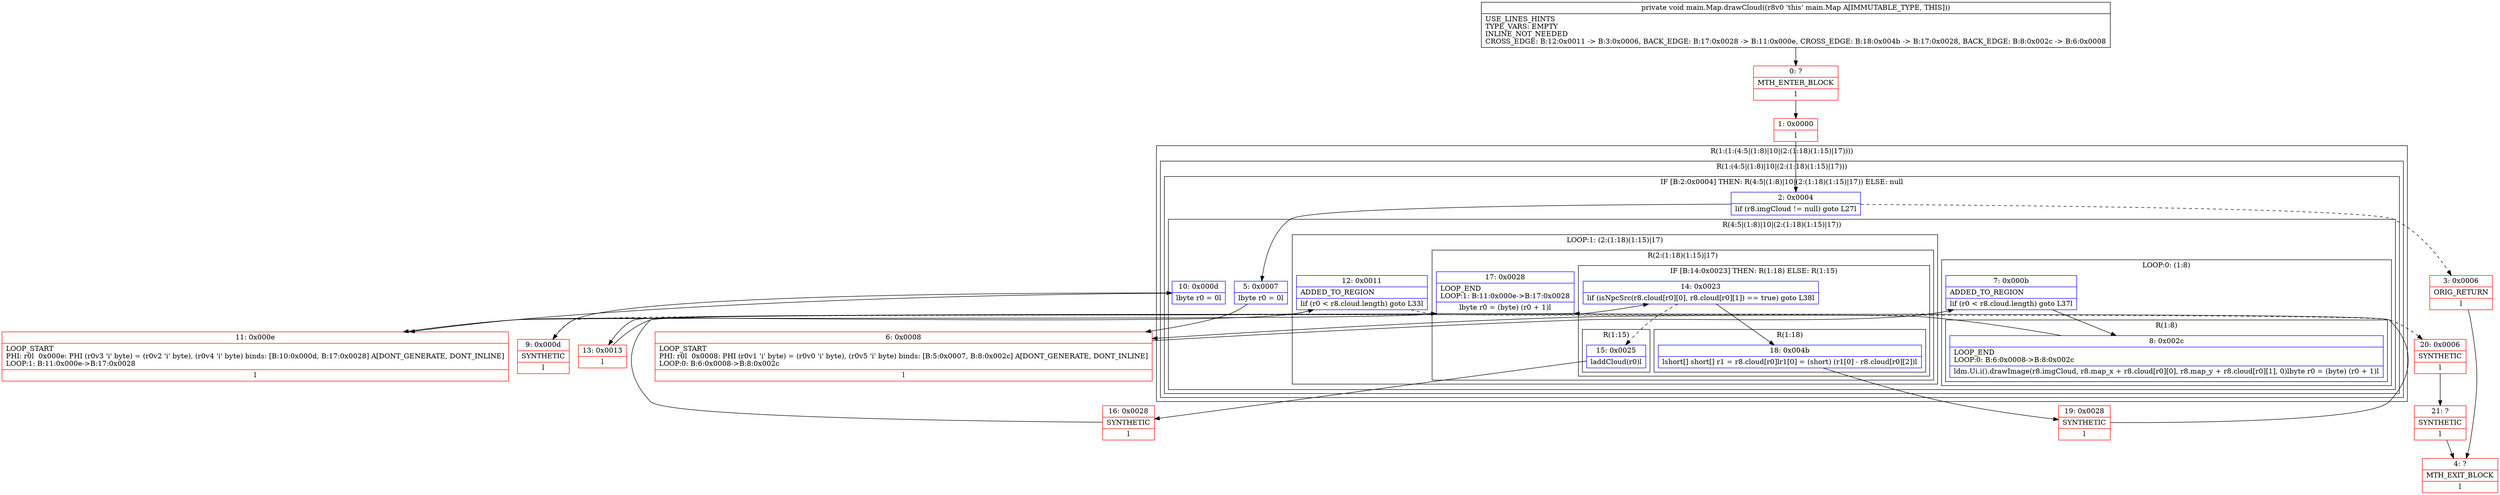 digraph "CFG formain.Map.drawCloud()V" {
subgraph cluster_Region_2029358964 {
label = "R(1:(1:(4:5|(1:8)|10|(2:(1:18)(1:15)|17))))";
node [shape=record,color=blue];
subgraph cluster_Region_1160170930 {
label = "R(1:(4:5|(1:8)|10|(2:(1:18)(1:15)|17)))";
node [shape=record,color=blue];
subgraph cluster_IfRegion_693198873 {
label = "IF [B:2:0x0004] THEN: R(4:5|(1:8)|10|(2:(1:18)(1:15)|17)) ELSE: null";
node [shape=record,color=blue];
Node_2 [shape=record,label="{2\:\ 0x0004|lif (r8.imgCloud != null) goto L27l}"];
subgraph cluster_Region_229740075 {
label = "R(4:5|(1:8)|10|(2:(1:18)(1:15)|17))";
node [shape=record,color=blue];
Node_5 [shape=record,label="{5\:\ 0x0007|lbyte r0 = 0l}"];
subgraph cluster_LoopRegion_85762144 {
label = "LOOP:0: (1:8)";
node [shape=record,color=blue];
Node_7 [shape=record,label="{7\:\ 0x000b|ADDED_TO_REGION\l|lif (r0 \< r8.cloud.length) goto L37l}"];
subgraph cluster_Region_423961623 {
label = "R(1:8)";
node [shape=record,color=blue];
Node_8 [shape=record,label="{8\:\ 0x002c|LOOP_END\lLOOP:0: B:6:0x0008\-\>B:8:0x002c\l|ldm.Ui.i().drawImage(r8.imgCloud, r8.map_x + r8.cloud[r0][0], r8.map_y + r8.cloud[r0][1], 0)lbyte r0 = (byte) (r0 + 1)l}"];
}
}
Node_10 [shape=record,label="{10\:\ 0x000d|lbyte r0 = 0l}"];
subgraph cluster_LoopRegion_1293228824 {
label = "LOOP:1: (2:(1:18)(1:15)|17)";
node [shape=record,color=blue];
Node_12 [shape=record,label="{12\:\ 0x0011|ADDED_TO_REGION\l|lif (r0 \< r8.cloud.length) goto L33l}"];
subgraph cluster_Region_1288967239 {
label = "R(2:(1:18)(1:15)|17)";
node [shape=record,color=blue];
subgraph cluster_IfRegion_749449757 {
label = "IF [B:14:0x0023] THEN: R(1:18) ELSE: R(1:15)";
node [shape=record,color=blue];
Node_14 [shape=record,label="{14\:\ 0x0023|lif (isNpcSrc(r8.cloud[r0][0], r8.cloud[r0][1]) == true) goto L38l}"];
subgraph cluster_Region_478043651 {
label = "R(1:18)";
node [shape=record,color=blue];
Node_18 [shape=record,label="{18\:\ 0x004b|lshort[] short[] r1 = r8.cloud[r0]lr1[0] = (short) (r1[0] \- r8.cloud[r0][2])l}"];
}
subgraph cluster_Region_2044087119 {
label = "R(1:15)";
node [shape=record,color=blue];
Node_15 [shape=record,label="{15\:\ 0x0025|laddCloud(r0)l}"];
}
}
Node_17 [shape=record,label="{17\:\ 0x0028|LOOP_END\lLOOP:1: B:11:0x000e\-\>B:17:0x0028\l|lbyte r0 = (byte) (r0 + 1)l}"];
}
}
}
}
}
}
Node_0 [shape=record,color=red,label="{0\:\ ?|MTH_ENTER_BLOCK\l|l}"];
Node_1 [shape=record,color=red,label="{1\:\ 0x0000|l}"];
Node_3 [shape=record,color=red,label="{3\:\ 0x0006|ORIG_RETURN\l|l}"];
Node_4 [shape=record,color=red,label="{4\:\ ?|MTH_EXIT_BLOCK\l|l}"];
Node_6 [shape=record,color=red,label="{6\:\ 0x0008|LOOP_START\lPHI: r0l  0x0008: PHI (r0v1 'i' byte) = (r0v0 'i' byte), (r0v5 'i' byte) binds: [B:5:0x0007, B:8:0x002c] A[DONT_GENERATE, DONT_INLINE]\lLOOP:0: B:6:0x0008\-\>B:8:0x002c\l|l}"];
Node_9 [shape=record,color=red,label="{9\:\ 0x000d|SYNTHETIC\l|l}"];
Node_11 [shape=record,color=red,label="{11\:\ 0x000e|LOOP_START\lPHI: r0l  0x000e: PHI (r0v3 'i' byte) = (r0v2 'i' byte), (r0v4 'i' byte) binds: [B:10:0x000d, B:17:0x0028] A[DONT_GENERATE, DONT_INLINE]\lLOOP:1: B:11:0x000e\-\>B:17:0x0028\l|l}"];
Node_13 [shape=record,color=red,label="{13\:\ 0x0013|l}"];
Node_16 [shape=record,color=red,label="{16\:\ 0x0028|SYNTHETIC\l|l}"];
Node_19 [shape=record,color=red,label="{19\:\ 0x0028|SYNTHETIC\l|l}"];
Node_20 [shape=record,color=red,label="{20\:\ 0x0006|SYNTHETIC\l|l}"];
Node_21 [shape=record,color=red,label="{21\:\ ?|SYNTHETIC\l|l}"];
MethodNode[shape=record,label="{private void main.Map.drawCloud((r8v0 'this' main.Map A[IMMUTABLE_TYPE, THIS]))  | USE_LINES_HINTS\lTYPE_VARS: EMPTY\lINLINE_NOT_NEEDED\lCROSS_EDGE: B:12:0x0011 \-\> B:3:0x0006, BACK_EDGE: B:17:0x0028 \-\> B:11:0x000e, CROSS_EDGE: B:18:0x004b \-\> B:17:0x0028, BACK_EDGE: B:8:0x002c \-\> B:6:0x0008\l}"];
MethodNode -> Node_0;
Node_2 -> Node_3[style=dashed];
Node_2 -> Node_5;
Node_5 -> Node_6;
Node_7 -> Node_8;
Node_7 -> Node_9[style=dashed];
Node_8 -> Node_6;
Node_10 -> Node_11;
Node_12 -> Node_13;
Node_12 -> Node_20[style=dashed];
Node_14 -> Node_15[style=dashed];
Node_14 -> Node_18;
Node_18 -> Node_19;
Node_15 -> Node_16;
Node_17 -> Node_11;
Node_0 -> Node_1;
Node_1 -> Node_2;
Node_3 -> Node_4;
Node_6 -> Node_7;
Node_9 -> Node_10;
Node_11 -> Node_12;
Node_13 -> Node_14;
Node_16 -> Node_17;
Node_19 -> Node_17;
Node_20 -> Node_21;
Node_21 -> Node_4;
}


